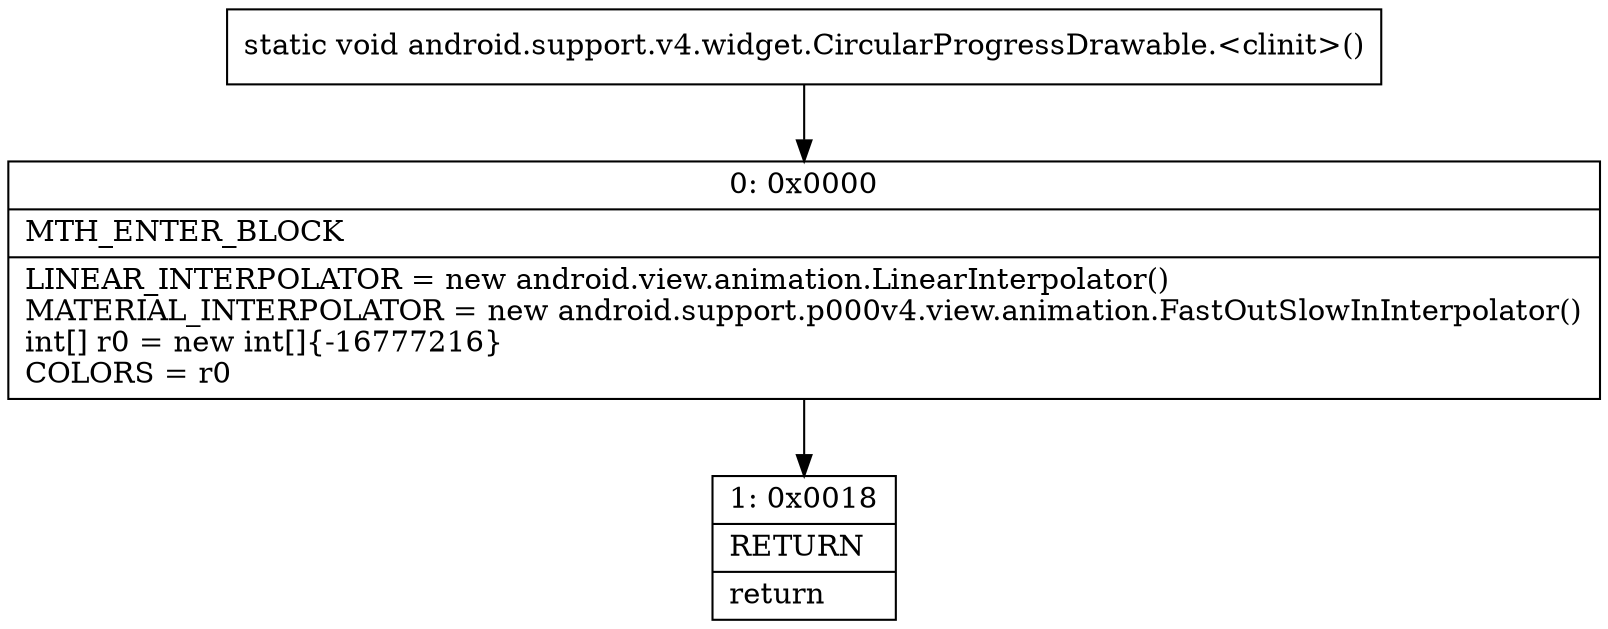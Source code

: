 digraph "CFG forandroid.support.v4.widget.CircularProgressDrawable.\<clinit\>()V" {
Node_0 [shape=record,label="{0\:\ 0x0000|MTH_ENTER_BLOCK\l|LINEAR_INTERPOLATOR = new android.view.animation.LinearInterpolator()\lMATERIAL_INTERPOLATOR = new android.support.p000v4.view.animation.FastOutSlowInInterpolator()\lint[] r0 = new int[]\{\-16777216\}\lCOLORS = r0\l}"];
Node_1 [shape=record,label="{1\:\ 0x0018|RETURN\l|return\l}"];
MethodNode[shape=record,label="{static void android.support.v4.widget.CircularProgressDrawable.\<clinit\>() }"];
MethodNode -> Node_0;
Node_0 -> Node_1;
}

